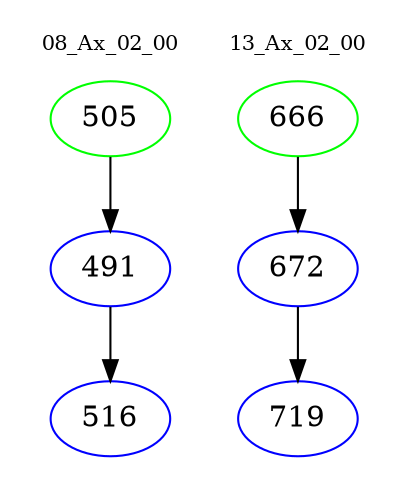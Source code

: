 digraph{
subgraph cluster_0 {
color = white
label = "08_Ax_02_00";
fontsize=10;
T0_505 [label="505", color="green"]
T0_505 -> T0_491 [color="black"]
T0_491 [label="491", color="blue"]
T0_491 -> T0_516 [color="black"]
T0_516 [label="516", color="blue"]
}
subgraph cluster_1 {
color = white
label = "13_Ax_02_00";
fontsize=10;
T1_666 [label="666", color="green"]
T1_666 -> T1_672 [color="black"]
T1_672 [label="672", color="blue"]
T1_672 -> T1_719 [color="black"]
T1_719 [label="719", color="blue"]
}
}
